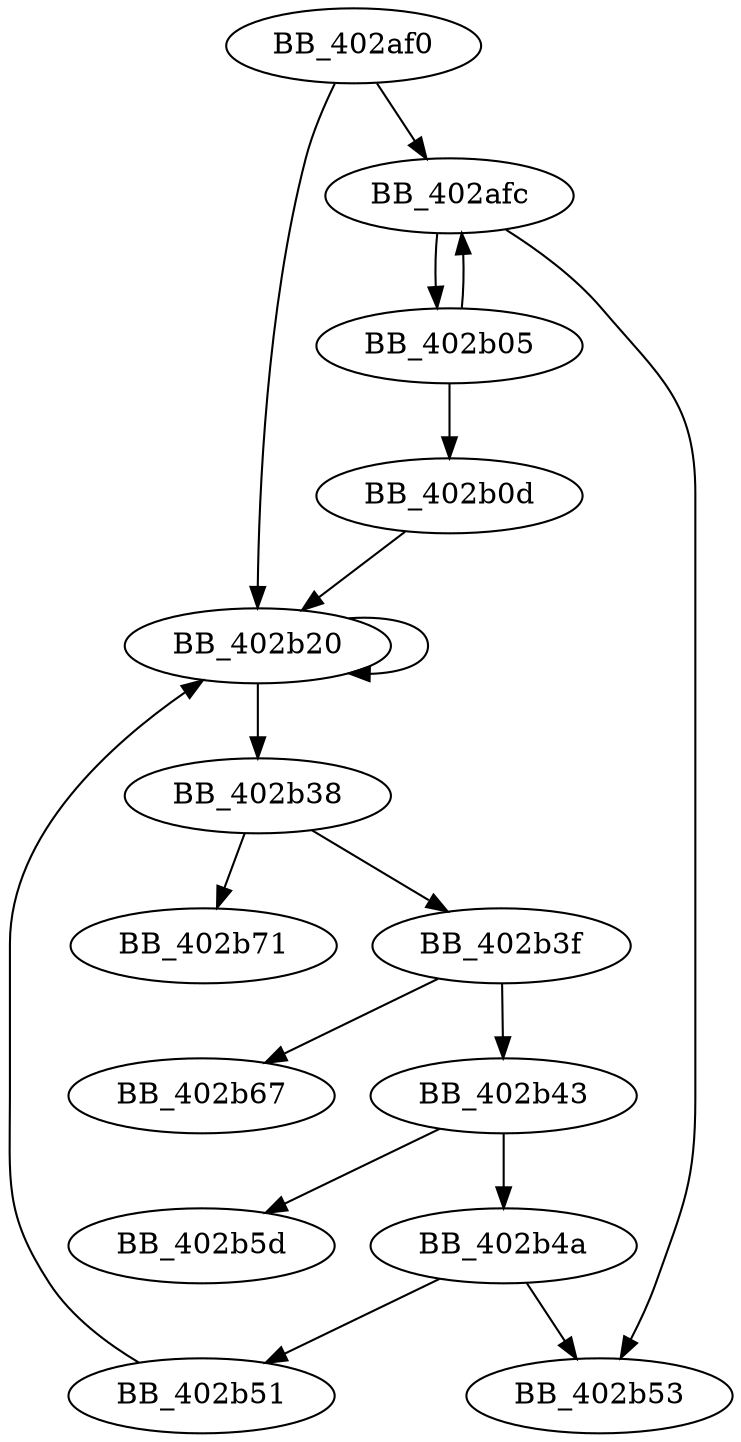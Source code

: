 DiGraph _strlen{
BB_402af0->BB_402afc
BB_402af0->BB_402b20
BB_402afc->BB_402b05
BB_402afc->BB_402b53
BB_402b05->BB_402afc
BB_402b05->BB_402b0d
BB_402b0d->BB_402b20
BB_402b20->BB_402b20
BB_402b20->BB_402b38
BB_402b38->BB_402b3f
BB_402b38->BB_402b71
BB_402b3f->BB_402b43
BB_402b3f->BB_402b67
BB_402b43->BB_402b4a
BB_402b43->BB_402b5d
BB_402b4a->BB_402b51
BB_402b4a->BB_402b53
BB_402b51->BB_402b20
}

